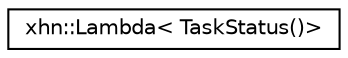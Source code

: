 digraph "Graphical Class Hierarchy"
{
  edge [fontname="Helvetica",fontsize="10",labelfontname="Helvetica",labelfontsize="10"];
  node [fontname="Helvetica",fontsize="10",shape=record];
  rankdir="LR";
  Node1 [label="xhn::Lambda\< TaskStatus()\>",height=0.2,width=0.4,color="black", fillcolor="white", style="filled",URL="$classxhn_1_1_lambda.html"];
}
